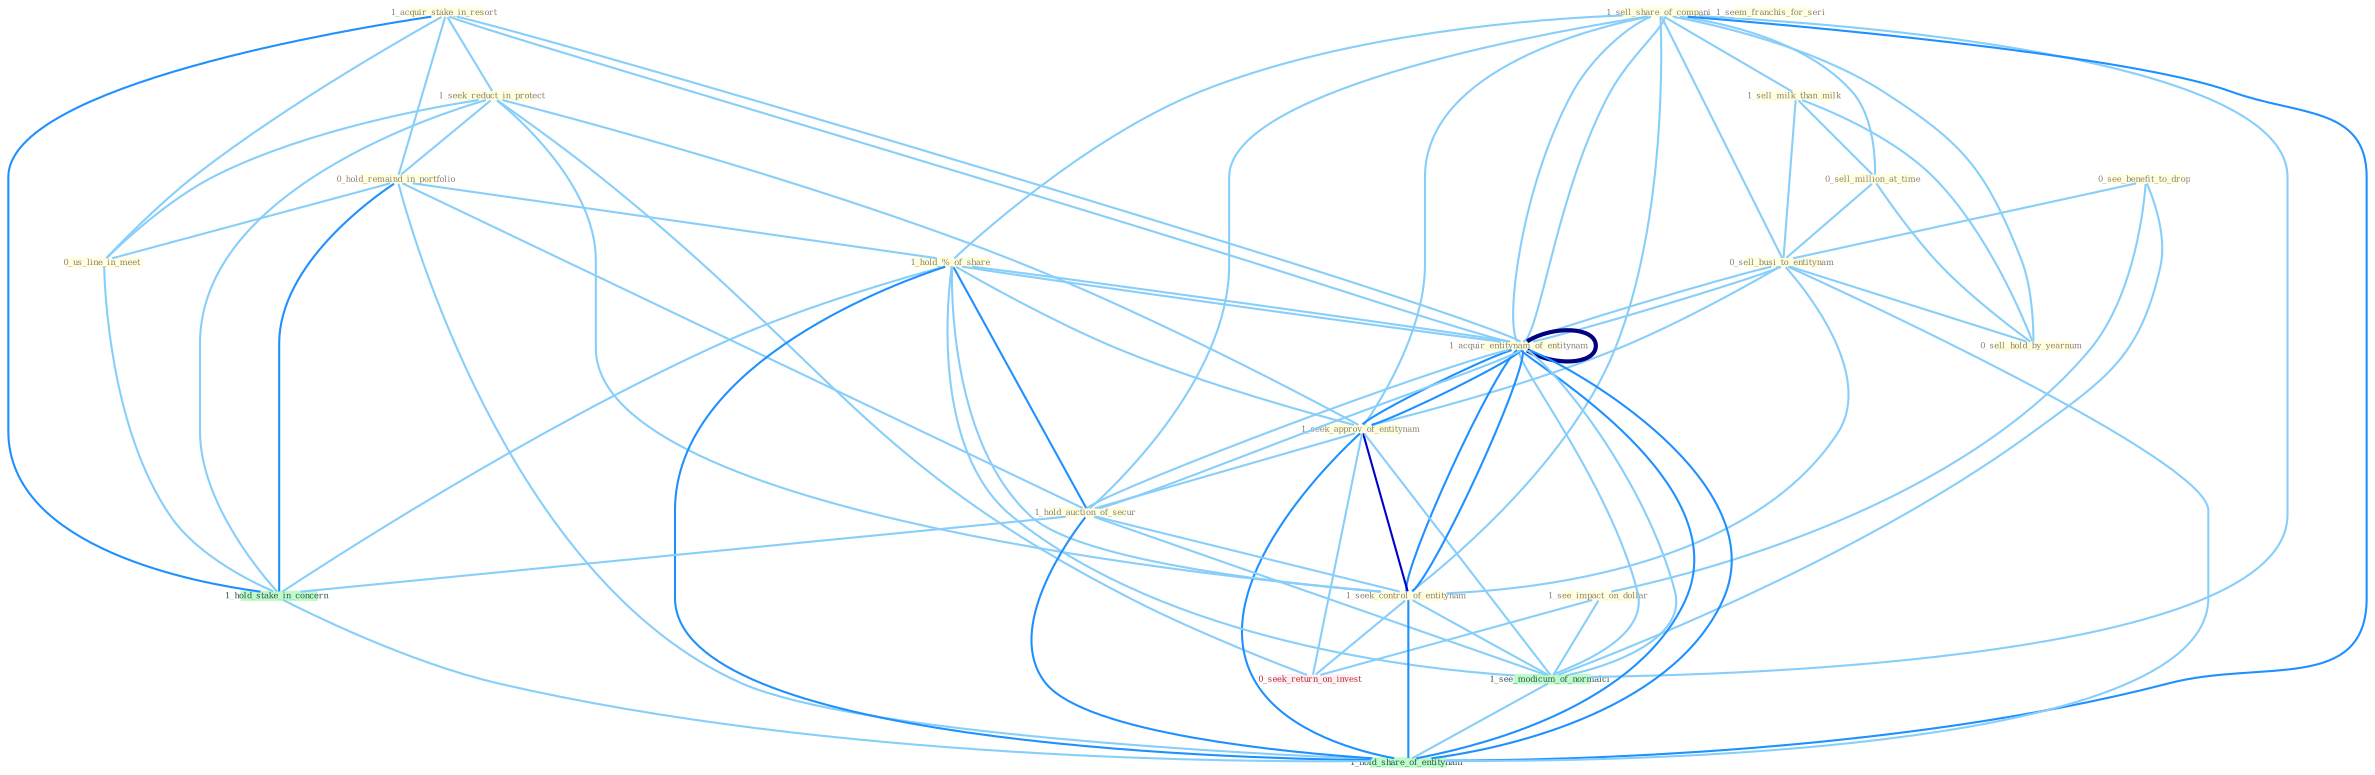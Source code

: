 Graph G{ 
    node
    [shape=polygon,style=filled,width=.5,height=.06,color="#BDFCC9",fixedsize=true,fontsize=4,
    fontcolor="#2f4f4f"];
    {node
    [color="#ffffe0", fontcolor="#8b7d6b"] "1_acquir_stake_in_resort " "1_sell_share_of_compani " "0_see_benefit_to_drop " "1_see_impact_on_dollar " "1_seem_franchis_for_seri " "1_sell_milk_than_milk " "0_sell_million_at_time " "0_sell_busi_to_entitynam " "1_seek_reduct_in_protect " "0_sell_hold_by_yearnum " "0_hold_remaind_in_portfolio " "0_us_line_in_meet " "1_acquir_entitynam_of_entitynam " "1_seek_approv_of_entitynam " "1_hold_%_of_share " "1_hold_auction_of_secur " "1_seek_control_of_entitynam "}
{node [color="#fff0f5", fontcolor="#b22222"] "0_seek_return_on_invest "}
edge [color="#B0E2FF"];

	"1_acquir_stake_in_resort " -- "1_seek_reduct_in_protect " [w="1", color="#87cefa" ];
	"1_acquir_stake_in_resort " -- "0_hold_remaind_in_portfolio " [w="1", color="#87cefa" ];
	"1_acquir_stake_in_resort " -- "0_us_line_in_meet " [w="1", color="#87cefa" ];
	"1_acquir_stake_in_resort " -- "1_acquir_entitynam_of_entitynam " [w="1", color="#87cefa" ];
	"1_acquir_stake_in_resort " -- "1_hold_stake_in_concern " [w="2", color="#1e90ff" , len=0.8];
	"1_acquir_stake_in_resort " -- "1_acquir_entitynam_of_entitynam " [w="1", color="#87cefa" ];
	"1_sell_share_of_compani " -- "1_sell_milk_than_milk " [w="1", color="#87cefa" ];
	"1_sell_share_of_compani " -- "0_sell_million_at_time " [w="1", color="#87cefa" ];
	"1_sell_share_of_compani " -- "0_sell_busi_to_entitynam " [w="1", color="#87cefa" ];
	"1_sell_share_of_compani " -- "0_sell_hold_by_yearnum " [w="1", color="#87cefa" ];
	"1_sell_share_of_compani " -- "1_acquir_entitynam_of_entitynam " [w="1", color="#87cefa" ];
	"1_sell_share_of_compani " -- "1_seek_approv_of_entitynam " [w="1", color="#87cefa" ];
	"1_sell_share_of_compani " -- "1_hold_%_of_share " [w="1", color="#87cefa" ];
	"1_sell_share_of_compani " -- "1_hold_auction_of_secur " [w="1", color="#87cefa" ];
	"1_sell_share_of_compani " -- "1_seek_control_of_entitynam " [w="1", color="#87cefa" ];
	"1_sell_share_of_compani " -- "1_see_modicum_of_normalci " [w="1", color="#87cefa" ];
	"1_sell_share_of_compani " -- "1_acquir_entitynam_of_entitynam " [w="1", color="#87cefa" ];
	"1_sell_share_of_compani " -- "1_hold_share_of_entitynam " [w="2", color="#1e90ff" , len=0.8];
	"0_see_benefit_to_drop " -- "1_see_impact_on_dollar " [w="1", color="#87cefa" ];
	"0_see_benefit_to_drop " -- "0_sell_busi_to_entitynam " [w="1", color="#87cefa" ];
	"0_see_benefit_to_drop " -- "1_see_modicum_of_normalci " [w="1", color="#87cefa" ];
	"1_see_impact_on_dollar " -- "0_seek_return_on_invest " [w="1", color="#87cefa" ];
	"1_see_impact_on_dollar " -- "1_see_modicum_of_normalci " [w="1", color="#87cefa" ];
	"1_sell_milk_than_milk " -- "0_sell_million_at_time " [w="1", color="#87cefa" ];
	"1_sell_milk_than_milk " -- "0_sell_busi_to_entitynam " [w="1", color="#87cefa" ];
	"1_sell_milk_than_milk " -- "0_sell_hold_by_yearnum " [w="1", color="#87cefa" ];
	"0_sell_million_at_time " -- "0_sell_busi_to_entitynam " [w="1", color="#87cefa" ];
	"0_sell_million_at_time " -- "0_sell_hold_by_yearnum " [w="1", color="#87cefa" ];
	"0_sell_busi_to_entitynam " -- "0_sell_hold_by_yearnum " [w="1", color="#87cefa" ];
	"0_sell_busi_to_entitynam " -- "1_acquir_entitynam_of_entitynam " [w="1", color="#87cefa" ];
	"0_sell_busi_to_entitynam " -- "1_seek_approv_of_entitynam " [w="1", color="#87cefa" ];
	"0_sell_busi_to_entitynam " -- "1_seek_control_of_entitynam " [w="1", color="#87cefa" ];
	"0_sell_busi_to_entitynam " -- "1_acquir_entitynam_of_entitynam " [w="1", color="#87cefa" ];
	"0_sell_busi_to_entitynam " -- "1_hold_share_of_entitynam " [w="1", color="#87cefa" ];
	"1_seek_reduct_in_protect " -- "0_hold_remaind_in_portfolio " [w="1", color="#87cefa" ];
	"1_seek_reduct_in_protect " -- "0_us_line_in_meet " [w="1", color="#87cefa" ];
	"1_seek_reduct_in_protect " -- "1_seek_approv_of_entitynam " [w="1", color="#87cefa" ];
	"1_seek_reduct_in_protect " -- "1_seek_control_of_entitynam " [w="1", color="#87cefa" ];
	"1_seek_reduct_in_protect " -- "1_hold_stake_in_concern " [w="1", color="#87cefa" ];
	"1_seek_reduct_in_protect " -- "0_seek_return_on_invest " [w="1", color="#87cefa" ];
	"0_hold_remaind_in_portfolio " -- "0_us_line_in_meet " [w="1", color="#87cefa" ];
	"0_hold_remaind_in_portfolio " -- "1_hold_%_of_share " [w="1", color="#87cefa" ];
	"0_hold_remaind_in_portfolio " -- "1_hold_auction_of_secur " [w="1", color="#87cefa" ];
	"0_hold_remaind_in_portfolio " -- "1_hold_stake_in_concern " [w="2", color="#1e90ff" , len=0.8];
	"0_hold_remaind_in_portfolio " -- "1_hold_share_of_entitynam " [w="1", color="#87cefa" ];
	"0_us_line_in_meet " -- "1_hold_stake_in_concern " [w="1", color="#87cefa" ];
	"1_acquir_entitynam_of_entitynam " -- "1_seek_approv_of_entitynam " [w="2", color="#1e90ff" , len=0.8];
	"1_acquir_entitynam_of_entitynam " -- "1_hold_%_of_share " [w="1", color="#87cefa" ];
	"1_acquir_entitynam_of_entitynam " -- "1_hold_auction_of_secur " [w="1", color="#87cefa" ];
	"1_acquir_entitynam_of_entitynam " -- "1_seek_control_of_entitynam " [w="2", color="#1e90ff" , len=0.8];
	"1_acquir_entitynam_of_entitynam " -- "1_see_modicum_of_normalci " [w="1", color="#87cefa" ];
	"1_acquir_entitynam_of_entitynam " -- "1_acquir_entitynam_of_entitynam " [w="4", style=bold, color="#000080", len=0.4];
	"1_acquir_entitynam_of_entitynam " -- "1_hold_share_of_entitynam " [w="2", color="#1e90ff" , len=0.8];
	"1_seek_approv_of_entitynam " -- "1_hold_%_of_share " [w="1", color="#87cefa" ];
	"1_seek_approv_of_entitynam " -- "1_hold_auction_of_secur " [w="1", color="#87cefa" ];
	"1_seek_approv_of_entitynam " -- "1_seek_control_of_entitynam " [w="3", color="#0000cd" , len=0.6];
	"1_seek_approv_of_entitynam " -- "0_seek_return_on_invest " [w="1", color="#87cefa" ];
	"1_seek_approv_of_entitynam " -- "1_see_modicum_of_normalci " [w="1", color="#87cefa" ];
	"1_seek_approv_of_entitynam " -- "1_acquir_entitynam_of_entitynam " [w="2", color="#1e90ff" , len=0.8];
	"1_seek_approv_of_entitynam " -- "1_hold_share_of_entitynam " [w="2", color="#1e90ff" , len=0.8];
	"1_hold_%_of_share " -- "1_hold_auction_of_secur " [w="2", color="#1e90ff" , len=0.8];
	"1_hold_%_of_share " -- "1_seek_control_of_entitynam " [w="1", color="#87cefa" ];
	"1_hold_%_of_share " -- "1_hold_stake_in_concern " [w="1", color="#87cefa" ];
	"1_hold_%_of_share " -- "1_see_modicum_of_normalci " [w="1", color="#87cefa" ];
	"1_hold_%_of_share " -- "1_acquir_entitynam_of_entitynam " [w="1", color="#87cefa" ];
	"1_hold_%_of_share " -- "1_hold_share_of_entitynam " [w="2", color="#1e90ff" , len=0.8];
	"1_hold_auction_of_secur " -- "1_seek_control_of_entitynam " [w="1", color="#87cefa" ];
	"1_hold_auction_of_secur " -- "1_hold_stake_in_concern " [w="1", color="#87cefa" ];
	"1_hold_auction_of_secur " -- "1_see_modicum_of_normalci " [w="1", color="#87cefa" ];
	"1_hold_auction_of_secur " -- "1_acquir_entitynam_of_entitynam " [w="1", color="#87cefa" ];
	"1_hold_auction_of_secur " -- "1_hold_share_of_entitynam " [w="2", color="#1e90ff" , len=0.8];
	"1_seek_control_of_entitynam " -- "0_seek_return_on_invest " [w="1", color="#87cefa" ];
	"1_seek_control_of_entitynam " -- "1_see_modicum_of_normalci " [w="1", color="#87cefa" ];
	"1_seek_control_of_entitynam " -- "1_acquir_entitynam_of_entitynam " [w="2", color="#1e90ff" , len=0.8];
	"1_seek_control_of_entitynam " -- "1_hold_share_of_entitynam " [w="2", color="#1e90ff" , len=0.8];
	"1_hold_stake_in_concern " -- "1_hold_share_of_entitynam " [w="1", color="#87cefa" ];
	"1_see_modicum_of_normalci " -- "1_acquir_entitynam_of_entitynam " [w="1", color="#87cefa" ];
	"1_see_modicum_of_normalci " -- "1_hold_share_of_entitynam " [w="1", color="#87cefa" ];
	"1_acquir_entitynam_of_entitynam " -- "1_hold_share_of_entitynam " [w="2", color="#1e90ff" , len=0.8];
}